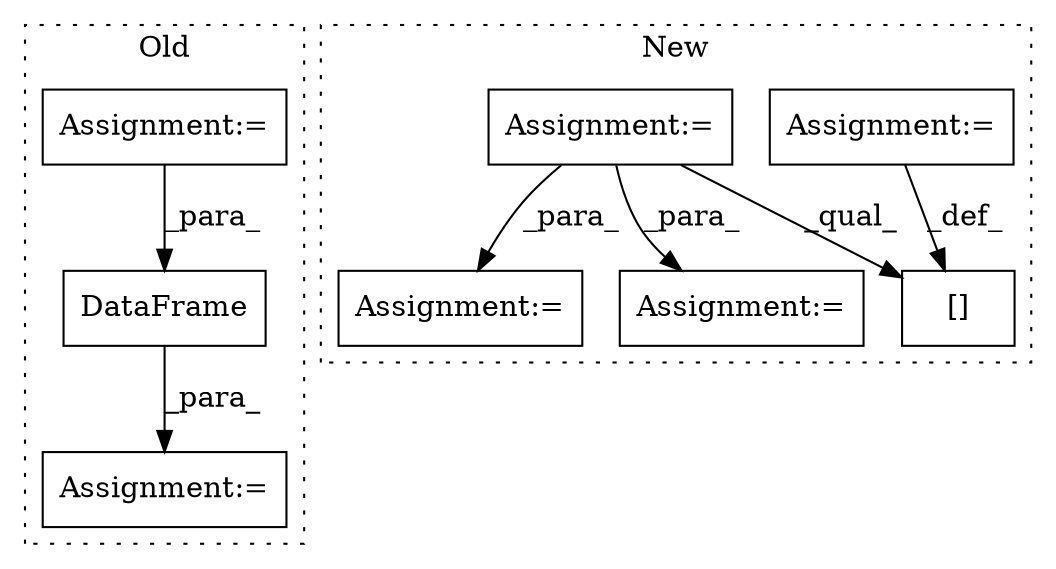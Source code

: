 digraph G {
subgraph cluster0 {
1 [label="DataFrame" a="32" s="9541,9571" l="10,1" shape="box"];
3 [label="Assignment:=" a="7" s="9540" l="1" shape="box"];
7 [label="Assignment:=" a="7" s="9422" l="2" shape="box"];
label = "Old";
style="dotted";
}
subgraph cluster1 {
2 [label="[]" a="2" s="11565,11628" l="18,2" shape="box"];
4 [label="Assignment:=" a="7" s="11630" l="1" shape="box"];
5 [label="Assignment:=" a="7" s="11498" l="1" shape="box"];
6 [label="Assignment:=" a="7" s="11651" l="1" shape="box"];
8 [label="Assignment:=" a="7" s="11530" l="1" shape="box"];
label = "New";
style="dotted";
}
1 -> 3 [label="_para_"];
4 -> 2 [label="_def_"];
5 -> 6 [label="_para_"];
5 -> 2 [label="_qual_"];
5 -> 8 [label="_para_"];
7 -> 1 [label="_para_"];
}